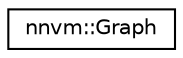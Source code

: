 digraph "Graphical Class Hierarchy"
{
 // LATEX_PDF_SIZE
  edge [fontname="Helvetica",fontsize="10",labelfontname="Helvetica",labelfontsize="10"];
  node [fontname="Helvetica",fontsize="10",shape=record];
  rankdir="LR";
  Node0 [label="nnvm::Graph",height=0.2,width=0.4,color="black", fillcolor="white", style="filled",URL="$classnnvm_1_1Graph.html",tooltip="Symbolic computation graph. This is the intermediate representation for optimization pass."];
}
